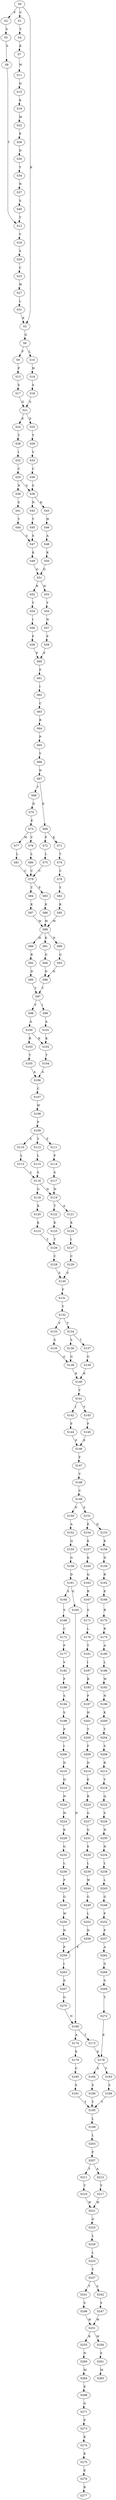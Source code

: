 strict digraph  {
	S0 -> S1 [ label = C ];
	S0 -> S2 [ label = F ];
	S0 -> S3 [ label = K ];
	S1 -> S4 [ label = Y ];
	S2 -> S5 [ label = S ];
	S3 -> S6 [ label = G ];
	S4 -> S7 [ label = K ];
	S5 -> S8 [ label = S ];
	S6 -> S9 [ label = F ];
	S6 -> S10 [ label = L ];
	S7 -> S11 [ label = W ];
	S8 -> S12 [ label = T ];
	S9 -> S13 [ label = F ];
	S10 -> S14 [ label = W ];
	S11 -> S15 [ label = Q ];
	S12 -> S16 [ label = V ];
	S13 -> S17 [ label = S ];
	S14 -> S18 [ label = S ];
	S15 -> S19 [ label = K ];
	S16 -> S20 [ label = S ];
	S17 -> S21 [ label = G ];
	S18 -> S21 [ label = G ];
	S19 -> S22 [ label = M ];
	S20 -> S23 [ label = C ];
	S21 -> S24 [ label = E ];
	S21 -> S25 [ label = D ];
	S22 -> S26 [ label = E ];
	S23 -> S27 [ label = W ];
	S24 -> S28 [ label = T ];
	S25 -> S29 [ label = T ];
	S26 -> S30 [ label = D ];
	S27 -> S31 [ label = L ];
	S28 -> S32 [ label = I ];
	S29 -> S33 [ label = V ];
	S30 -> S34 [ label = Y ];
	S31 -> S3 [ label = K ];
	S32 -> S35 [ label = C ];
	S33 -> S36 [ label = C ];
	S34 -> S37 [ label = N ];
	S35 -> S38 [ label = N ];
	S35 -> S39 [ label = S ];
	S36 -> S39 [ label = S ];
	S37 -> S40 [ label = S ];
	S38 -> S41 [ label = S ];
	S39 -> S42 [ label = N ];
	S39 -> S43 [ label = K ];
	S40 -> S12 [ label = T ];
	S41 -> S44 [ label = Y ];
	S42 -> S45 [ label = Y ];
	S43 -> S46 [ label = H ];
	S44 -> S47 [ label = S ];
	S45 -> S47 [ label = S ];
	S46 -> S48 [ label = A ];
	S47 -> S49 [ label = K ];
	S48 -> S50 [ label = K ];
	S49 -> S51 [ label = G ];
	S50 -> S51 [ label = G ];
	S51 -> S52 [ label = R ];
	S51 -> S53 [ label = H ];
	S52 -> S54 [ label = Y ];
	S53 -> S55 [ label = Y ];
	S54 -> S56 [ label = I ];
	S55 -> S57 [ label = N ];
	S56 -> S58 [ label = F ];
	S57 -> S59 [ label = F ];
	S58 -> S60 [ label = P ];
	S59 -> S60 [ label = P ];
	S60 -> S61 [ label = F ];
	S61 -> S62 [ label = I ];
	S62 -> S63 [ label = C ];
	S63 -> S64 [ label = R ];
	S64 -> S65 [ label = P ];
	S65 -> S66 [ label = Y ];
	S66 -> S67 [ label = D ];
	S67 -> S68 [ label = T ];
	S67 -> S69 [ label = E ];
	S68 -> S70 [ label = D ];
	S69 -> S71 [ label = K ];
	S69 -> S72 [ label = P ];
	S70 -> S73 [ label = E ];
	S71 -> S74 [ label = T ];
	S72 -> S75 [ label = L ];
	S73 -> S76 [ label = V ];
	S73 -> S77 [ label = M ];
	S74 -> S78 [ label = C ];
	S75 -> S79 [ label = C ];
	S76 -> S80 [ label = L ];
	S77 -> S81 [ label = L ];
	S78 -> S82 [ label = Y ];
	S79 -> S83 [ label = P ];
	S79 -> S84 [ label = T ];
	S80 -> S79 [ label = C ];
	S81 -> S79 [ label = C ];
	S82 -> S85 [ label = K ];
	S83 -> S86 [ label = K ];
	S84 -> S87 [ label = K ];
	S85 -> S88 [ label = W ];
	S86 -> S88 [ label = W ];
	S87 -> S88 [ label = W ];
	S88 -> S89 [ label = H ];
	S88 -> S90 [ label = N ];
	S88 -> S91 [ label = K ];
	S89 -> S92 [ label = R ];
	S90 -> S93 [ label = G ];
	S91 -> S94 [ label = G ];
	S92 -> S95 [ label = D ];
	S93 -> S96 [ label = D ];
	S94 -> S96 [ label = D ];
	S95 -> S97 [ label = Y ];
	S96 -> S97 [ label = Y ];
	S97 -> S98 [ label = V ];
	S97 -> S99 [ label = I ];
	S98 -> S100 [ label = A ];
	S99 -> S101 [ label = A ];
	S100 -> S102 [ label = K ];
	S100 -> S103 [ label = R ];
	S101 -> S102 [ label = K ];
	S102 -> S104 [ label = T ];
	S103 -> S105 [ label = T ];
	S104 -> S106 [ label = A ];
	S105 -> S106 [ label = A ];
	S106 -> S107 [ label = C ];
	S107 -> S108 [ label = W ];
	S108 -> S109 [ label = P ];
	S109 -> S110 [ label = S ];
	S109 -> S111 [ label = F ];
	S109 -> S112 [ label = Y ];
	S110 -> S113 [ label = L ];
	S111 -> S114 [ label = F ];
	S112 -> S115 [ label = L ];
	S113 -> S116 [ label = S ];
	S114 -> S117 [ label = S ];
	S115 -> S116 [ label = S ];
	S116 -> S118 [ label = G ];
	S116 -> S119 [ label = N ];
	S117 -> S119 [ label = N ];
	S118 -> S120 [ label = K ];
	S119 -> S121 [ label = A ];
	S119 -> S122 [ label = T ];
	S120 -> S123 [ label = K ];
	S121 -> S124 [ label = K ];
	S122 -> S125 [ label = K ];
	S123 -> S126 [ label = T ];
	S124 -> S127 [ label = I ];
	S125 -> S126 [ label = T ];
	S126 -> S128 [ label = C ];
	S127 -> S129 [ label = C ];
	S128 -> S130 [ label = S ];
	S129 -> S130 [ label = S ];
	S130 -> S131 [ label = F ];
	S131 -> S132 [ label = Y ];
	S132 -> S133 [ label = V ];
	S132 -> S134 [ label = T ];
	S133 -> S135 [ label = S ];
	S134 -> S136 [ label = S ];
	S134 -> S137 [ label = T ];
	S135 -> S138 [ label = G ];
	S136 -> S138 [ label = G ];
	S137 -> S139 [ label = G ];
	S138 -> S140 [ label = K ];
	S139 -> S140 [ label = K ];
	S140 -> S141 [ label = Y ];
	S141 -> S142 [ label = I ];
	S141 -> S143 [ label = T ];
	S142 -> S144 [ label = F ];
	S143 -> S145 [ label = F ];
	S144 -> S146 [ label = P ];
	S145 -> S146 [ label = P ];
	S146 -> S147 [ label = F ];
	S147 -> S148 [ label = V ];
	S148 -> S149 [ label = C ];
	S149 -> S150 [ label = P ];
	S149 -> S151 [ label = S ];
	S150 -> S152 [ label = A ];
	S151 -> S153 [ label = D ];
	S151 -> S154 [ label = E ];
	S152 -> S155 [ label = Q ];
	S153 -> S156 [ label = K ];
	S154 -> S157 [ label = K ];
	S155 -> S158 [ label = G ];
	S156 -> S159 [ label = D ];
	S157 -> S160 [ label = K ];
	S158 -> S161 [ label = D ];
	S159 -> S162 [ label = R ];
	S160 -> S163 [ label = Q ];
	S161 -> S164 [ label = S ];
	S161 -> S165 [ label = G ];
	S162 -> S166 [ label = E ];
	S163 -> S167 [ label = R ];
	S164 -> S168 [ label = S ];
	S165 -> S169 [ label = N ];
	S166 -> S170 [ label = R ];
	S167 -> S171 [ label = S ];
	S168 -> S172 [ label = C ];
	S169 -> S173 [ label = T ];
	S169 -> S174 [ label = A ];
	S170 -> S175 [ label = R ];
	S171 -> S176 [ label = L ];
	S172 -> S177 [ label = F ];
	S173 -> S178 [ label = E ];
	S174 -> S179 [ label = E ];
	S175 -> S180 [ label = A ];
	S176 -> S181 [ label = T ];
	S177 -> S182 [ label = V ];
	S178 -> S183 [ label = Y ];
	S178 -> S184 [ label = S ];
	S179 -> S185 [ label = C ];
	S180 -> S186 [ label = L ];
	S181 -> S187 [ label = I ];
	S182 -> S188 [ label = F ];
	S183 -> S189 [ label = S ];
	S184 -> S190 [ label = S ];
	S185 -> S191 [ label = S ];
	S186 -> S192 [ label = W ];
	S187 -> S193 [ label = R ];
	S188 -> S194 [ label = S ];
	S189 -> S195 [ label = Y ];
	S190 -> S195 [ label = Y ];
	S191 -> S195 [ label = Y ];
	S192 -> S196 [ label = N ];
	S193 -> S197 [ label = P ];
	S194 -> S198 [ label = S ];
	S195 -> S199 [ label = L ];
	S196 -> S200 [ label = K ];
	S197 -> S201 [ label = H ];
	S198 -> S202 [ label = P ];
	S199 -> S203 [ label = L ];
	S200 -> S204 [ label = T ];
	S201 -> S205 [ label = T ];
	S202 -> S206 [ label = I ];
	S203 -> S207 [ label = F ];
	S204 -> S208 [ label = S ];
	S205 -> S209 [ label = F ];
	S206 -> S210 [ label = D ];
	S207 -> S211 [ label = T ];
	S207 -> S212 [ label = A ];
	S208 -> S213 [ label = R ];
	S209 -> S214 [ label = D ];
	S210 -> S215 [ label = Q ];
	S211 -> S216 [ label = T ];
	S212 -> S217 [ label = T ];
	S213 -> S218 [ label = V ];
	S214 -> S219 [ label = E ];
	S215 -> S220 [ label = N ];
	S216 -> S221 [ label = W ];
	S217 -> S221 [ label = W ];
	S218 -> S222 [ label = Q ];
	S219 -> S223 [ label = R ];
	S220 -> S224 [ label = H ];
	S221 -> S225 [ label = G ];
	S222 -> S226 [ label = S ];
	S223 -> S227 [ label = G ];
	S224 -> S228 [ label = K ];
	S225 -> S229 [ label = L ];
	S226 -> S230 [ label = N ];
	S227 -> S231 [ label = G ];
	S228 -> S232 [ label = G ];
	S229 -> S233 [ label = L ];
	S230 -> S234 [ label = N ];
	S231 -> S235 [ label = E ];
	S232 -> S236 [ label = L ];
	S233 -> S237 [ label = Y ];
	S234 -> S238 [ label = L ];
	S235 -> S239 [ label = L ];
	S236 -> S240 [ label = P ];
	S237 -> S241 [ label = T ];
	S237 -> S242 [ label = S ];
	S238 -> S243 [ label = L ];
	S239 -> S244 [ label = W ];
	S240 -> S245 [ label = G ];
	S241 -> S246 [ label = S ];
	S242 -> S247 [ label = S ];
	S243 -> S248 [ label = G ];
	S244 -> S249 [ label = G ];
	S245 -> S250 [ label = W ];
	S246 -> S251 [ label = W ];
	S247 -> S251 [ label = W ];
	S248 -> S252 [ label = P ];
	S249 -> S253 [ label = L ];
	S250 -> S254 [ label = N ];
	S251 -> S255 [ label = R ];
	S251 -> S256 [ label = W ];
	S252 -> S257 [ label = P ];
	S253 -> S258 [ label = N ];
	S254 -> S259 [ label = P ];
	S255 -> S260 [ label = N ];
	S256 -> S261 [ label = S ];
	S257 -> S262 [ label = A ];
	S258 -> S259 [ label = P ];
	S259 -> S263 [ label = I ];
	S260 -> S264 [ label = M ];
	S261 -> S265 [ label = M ];
	S262 -> S266 [ label = G ];
	S263 -> S267 [ label = E ];
	S264 -> S268 [ label = E ];
	S266 -> S269 [ label = S ];
	S267 -> S270 [ label = G ];
	S268 -> S271 [ label = G ];
	S269 -> S272 [ label = T ];
	S270 -> S169 [ label = N ];
	S271 -> S273 [ label = P ];
	S272 -> S178 [ label = E ];
	S273 -> S274 [ label = K ];
	S274 -> S275 [ label = K ];
	S275 -> S276 [ label = E ];
	S276 -> S277 [ label = R ];
}
